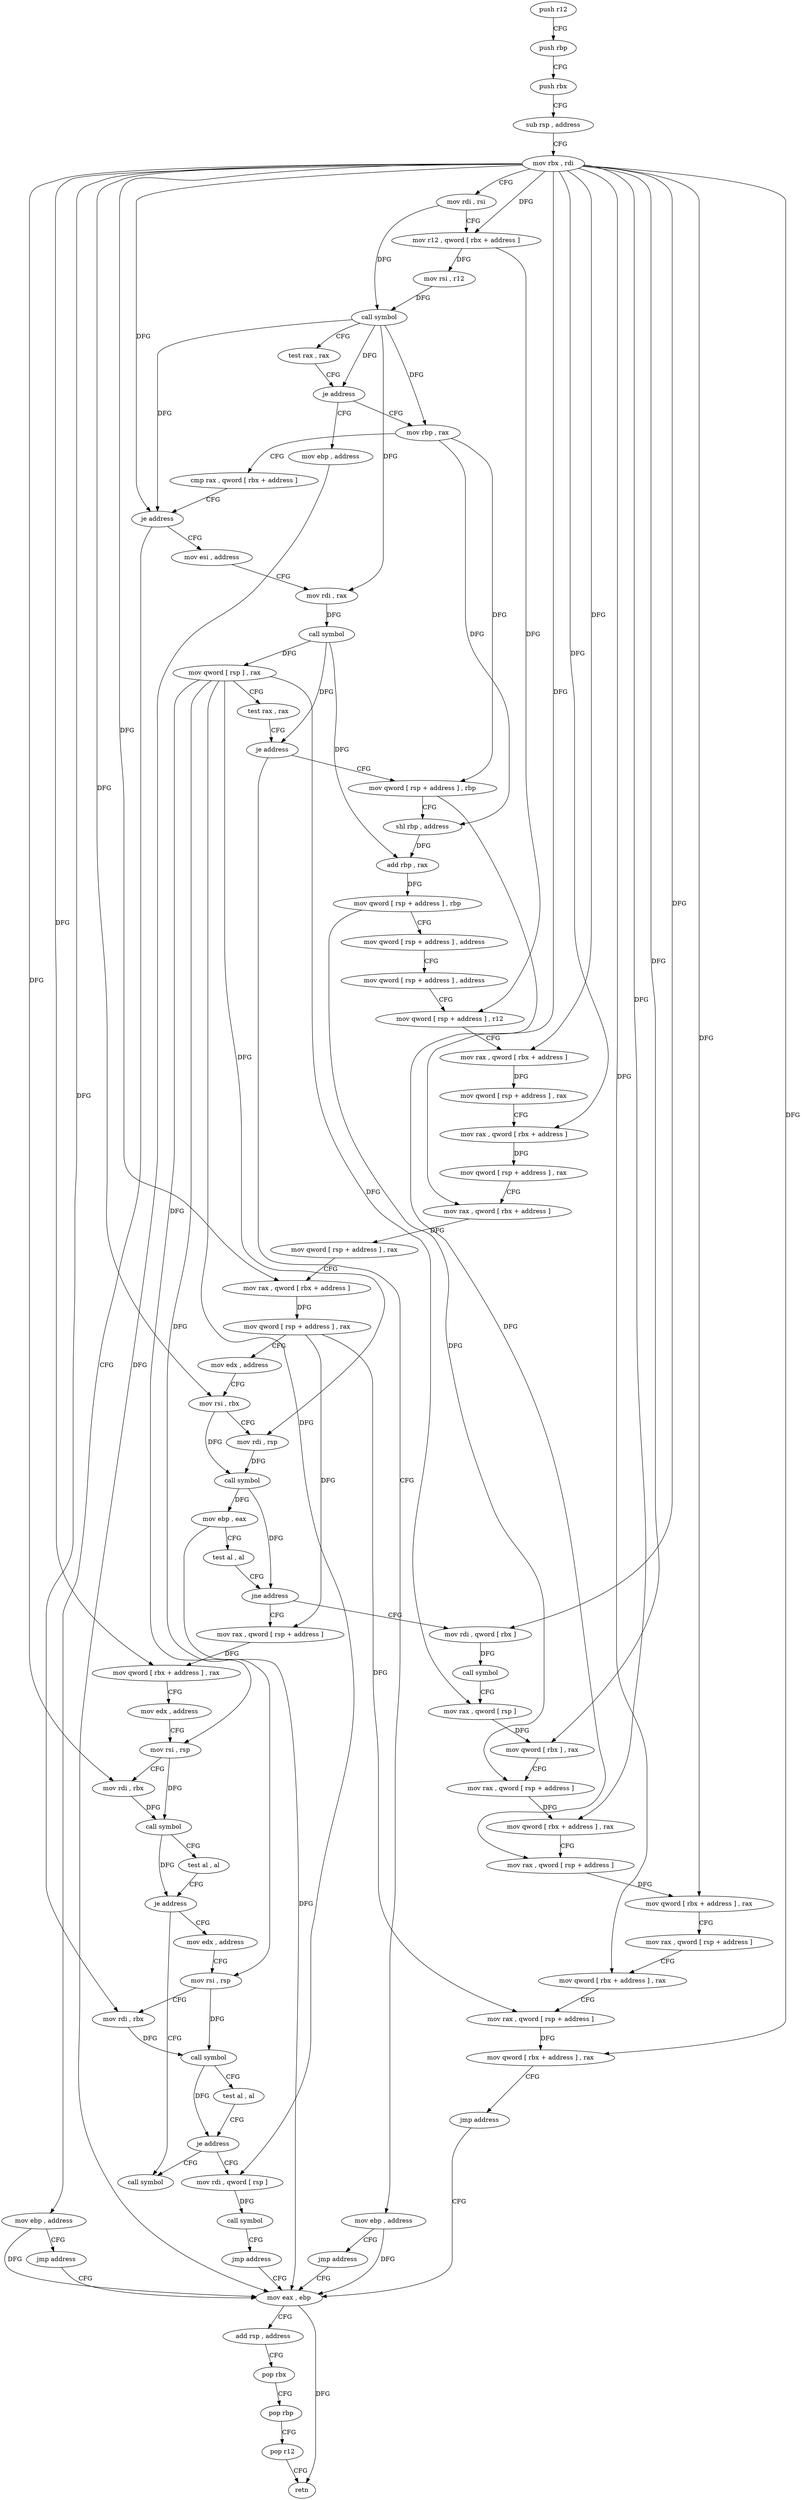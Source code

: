 digraph "func" {
"4277930" [label = "push r12" ]
"4277932" [label = "push rbp" ]
"4277933" [label = "push rbx" ]
"4277934" [label = "sub rsp , address" ]
"4277938" [label = "mov rbx , rdi" ]
"4277941" [label = "mov rdi , rsi" ]
"4277944" [label = "mov r12 , qword [ rbx + address ]" ]
"4277948" [label = "mov rsi , r12" ]
"4277951" [label = "call symbol" ]
"4277956" [label = "test rax , rax" ]
"4277959" [label = "je address" ]
"4278220" [label = "mov ebp , address" ]
"4277965" [label = "mov rbp , rax" ]
"4278225" [label = "mov eax , ebp" ]
"4277968" [label = "cmp rax , qword [ rbx + address ]" ]
"4277972" [label = "je address" ]
"4278236" [label = "mov ebp , address" ]
"4277978" [label = "mov esi , address" ]
"4278241" [label = "jmp address" ]
"4277983" [label = "mov rdi , rax" ]
"4277986" [label = "call symbol" ]
"4277991" [label = "mov qword [ rsp ] , rax" ]
"4277995" [label = "test rax , rax" ]
"4277998" [label = "je address" ]
"4278243" [label = "mov ebp , address" ]
"4278004" [label = "mov qword [ rsp + address ] , rbp" ]
"4278227" [label = "add rsp , address" ]
"4278231" [label = "pop rbx" ]
"4278232" [label = "pop rbp" ]
"4278233" [label = "pop r12" ]
"4278235" [label = "retn" ]
"4278248" [label = "jmp address" ]
"4278009" [label = "shl rbp , address" ]
"4278013" [label = "add rbp , rax" ]
"4278016" [label = "mov qword [ rsp + address ] , rbp" ]
"4278021" [label = "mov qword [ rsp + address ] , address" ]
"4278030" [label = "mov qword [ rsp + address ] , address" ]
"4278039" [label = "mov qword [ rsp + address ] , r12" ]
"4278044" [label = "mov rax , qword [ rbx + address ]" ]
"4278048" [label = "mov qword [ rsp + address ] , rax" ]
"4278053" [label = "mov rax , qword [ rbx + address ]" ]
"4278057" [label = "mov qword [ rsp + address ] , rax" ]
"4278062" [label = "mov rax , qword [ rbx + address ]" ]
"4278066" [label = "mov qword [ rsp + address ] , rax" ]
"4278071" [label = "mov rax , qword [ rbx + address ]" ]
"4278075" [label = "mov qword [ rsp + address ] , rax" ]
"4278080" [label = "mov edx , address" ]
"4278085" [label = "mov rsi , rbx" ]
"4278088" [label = "mov rdi , rsp" ]
"4278091" [label = "call symbol" ]
"4278096" [label = "mov ebp , eax" ]
"4278098" [label = "test al , al" ]
"4278100" [label = "jne address" ]
"4278162" [label = "mov rdi , qword [ rbx ]" ]
"4278102" [label = "mov rax , qword [ rsp + address ]" ]
"4278165" [label = "call symbol" ]
"4278170" [label = "mov rax , qword [ rsp ]" ]
"4278174" [label = "mov qword [ rbx ] , rax" ]
"4278177" [label = "mov rax , qword [ rsp + address ]" ]
"4278182" [label = "mov qword [ rbx + address ] , rax" ]
"4278186" [label = "mov rax , qword [ rsp + address ]" ]
"4278191" [label = "mov qword [ rbx + address ] , rax" ]
"4278195" [label = "mov rax , qword [ rsp + address ]" ]
"4278200" [label = "mov qword [ rbx + address ] , rax" ]
"4278204" [label = "mov rax , qword [ rsp + address ]" ]
"4278209" [label = "mov qword [ rbx + address ] , rax" ]
"4278213" [label = "jmp address" ]
"4278107" [label = "mov qword [ rbx + address ] , rax" ]
"4278111" [label = "mov edx , address" ]
"4278116" [label = "mov rsi , rsp" ]
"4278119" [label = "mov rdi , rbx" ]
"4278122" [label = "call symbol" ]
"4278127" [label = "test al , al" ]
"4278129" [label = "je address" ]
"4278215" [label = "call symbol" ]
"4278131" [label = "mov edx , address" ]
"4278136" [label = "mov rsi , rsp" ]
"4278139" [label = "mov rdi , rbx" ]
"4278142" [label = "call symbol" ]
"4278147" [label = "test al , al" ]
"4278149" [label = "je address" ]
"4278151" [label = "mov rdi , qword [ rsp ]" ]
"4278155" [label = "call symbol" ]
"4278160" [label = "jmp address" ]
"4277930" -> "4277932" [ label = "CFG" ]
"4277932" -> "4277933" [ label = "CFG" ]
"4277933" -> "4277934" [ label = "CFG" ]
"4277934" -> "4277938" [ label = "CFG" ]
"4277938" -> "4277941" [ label = "CFG" ]
"4277938" -> "4277944" [ label = "DFG" ]
"4277938" -> "4277972" [ label = "DFG" ]
"4277938" -> "4278044" [ label = "DFG" ]
"4277938" -> "4278053" [ label = "DFG" ]
"4277938" -> "4278062" [ label = "DFG" ]
"4277938" -> "4278071" [ label = "DFG" ]
"4277938" -> "4278085" [ label = "DFG" ]
"4277938" -> "4278162" [ label = "DFG" ]
"4277938" -> "4278174" [ label = "DFG" ]
"4277938" -> "4278182" [ label = "DFG" ]
"4277938" -> "4278191" [ label = "DFG" ]
"4277938" -> "4278200" [ label = "DFG" ]
"4277938" -> "4278209" [ label = "DFG" ]
"4277938" -> "4278107" [ label = "DFG" ]
"4277938" -> "4278119" [ label = "DFG" ]
"4277938" -> "4278139" [ label = "DFG" ]
"4277941" -> "4277944" [ label = "CFG" ]
"4277941" -> "4277951" [ label = "DFG" ]
"4277944" -> "4277948" [ label = "DFG" ]
"4277944" -> "4278039" [ label = "DFG" ]
"4277948" -> "4277951" [ label = "DFG" ]
"4277951" -> "4277956" [ label = "CFG" ]
"4277951" -> "4277959" [ label = "DFG" ]
"4277951" -> "4277965" [ label = "DFG" ]
"4277951" -> "4277972" [ label = "DFG" ]
"4277951" -> "4277983" [ label = "DFG" ]
"4277956" -> "4277959" [ label = "CFG" ]
"4277959" -> "4278220" [ label = "CFG" ]
"4277959" -> "4277965" [ label = "CFG" ]
"4278220" -> "4278225" [ label = "DFG" ]
"4277965" -> "4277968" [ label = "CFG" ]
"4277965" -> "4278004" [ label = "DFG" ]
"4277965" -> "4278009" [ label = "DFG" ]
"4278225" -> "4278227" [ label = "CFG" ]
"4278225" -> "4278235" [ label = "DFG" ]
"4277968" -> "4277972" [ label = "CFG" ]
"4277972" -> "4278236" [ label = "CFG" ]
"4277972" -> "4277978" [ label = "CFG" ]
"4278236" -> "4278241" [ label = "CFG" ]
"4278236" -> "4278225" [ label = "DFG" ]
"4277978" -> "4277983" [ label = "CFG" ]
"4278241" -> "4278225" [ label = "CFG" ]
"4277983" -> "4277986" [ label = "DFG" ]
"4277986" -> "4277991" [ label = "DFG" ]
"4277986" -> "4277998" [ label = "DFG" ]
"4277986" -> "4278013" [ label = "DFG" ]
"4277991" -> "4277995" [ label = "CFG" ]
"4277991" -> "4278170" [ label = "DFG" ]
"4277991" -> "4278151" [ label = "DFG" ]
"4277991" -> "4278088" [ label = "DFG" ]
"4277991" -> "4278116" [ label = "DFG" ]
"4277991" -> "4278136" [ label = "DFG" ]
"4277995" -> "4277998" [ label = "CFG" ]
"4277998" -> "4278243" [ label = "CFG" ]
"4277998" -> "4278004" [ label = "CFG" ]
"4278243" -> "4278248" [ label = "CFG" ]
"4278243" -> "4278225" [ label = "DFG" ]
"4278004" -> "4278009" [ label = "CFG" ]
"4278004" -> "4278186" [ label = "DFG" ]
"4278227" -> "4278231" [ label = "CFG" ]
"4278231" -> "4278232" [ label = "CFG" ]
"4278232" -> "4278233" [ label = "CFG" ]
"4278233" -> "4278235" [ label = "CFG" ]
"4278248" -> "4278225" [ label = "CFG" ]
"4278009" -> "4278013" [ label = "DFG" ]
"4278013" -> "4278016" [ label = "DFG" ]
"4278016" -> "4278021" [ label = "CFG" ]
"4278016" -> "4278177" [ label = "DFG" ]
"4278021" -> "4278030" [ label = "CFG" ]
"4278030" -> "4278039" [ label = "CFG" ]
"4278039" -> "4278044" [ label = "CFG" ]
"4278044" -> "4278048" [ label = "DFG" ]
"4278048" -> "4278053" [ label = "CFG" ]
"4278053" -> "4278057" [ label = "DFG" ]
"4278057" -> "4278062" [ label = "CFG" ]
"4278062" -> "4278066" [ label = "DFG" ]
"4278066" -> "4278071" [ label = "CFG" ]
"4278071" -> "4278075" [ label = "DFG" ]
"4278075" -> "4278080" [ label = "CFG" ]
"4278075" -> "4278204" [ label = "DFG" ]
"4278075" -> "4278102" [ label = "DFG" ]
"4278080" -> "4278085" [ label = "CFG" ]
"4278085" -> "4278088" [ label = "CFG" ]
"4278085" -> "4278091" [ label = "DFG" ]
"4278088" -> "4278091" [ label = "DFG" ]
"4278091" -> "4278096" [ label = "DFG" ]
"4278091" -> "4278100" [ label = "DFG" ]
"4278096" -> "4278098" [ label = "CFG" ]
"4278096" -> "4278225" [ label = "DFG" ]
"4278098" -> "4278100" [ label = "CFG" ]
"4278100" -> "4278162" [ label = "CFG" ]
"4278100" -> "4278102" [ label = "CFG" ]
"4278162" -> "4278165" [ label = "DFG" ]
"4278102" -> "4278107" [ label = "DFG" ]
"4278165" -> "4278170" [ label = "CFG" ]
"4278170" -> "4278174" [ label = "DFG" ]
"4278174" -> "4278177" [ label = "CFG" ]
"4278177" -> "4278182" [ label = "DFG" ]
"4278182" -> "4278186" [ label = "CFG" ]
"4278186" -> "4278191" [ label = "DFG" ]
"4278191" -> "4278195" [ label = "CFG" ]
"4278195" -> "4278200" [ label = "CFG" ]
"4278200" -> "4278204" [ label = "CFG" ]
"4278204" -> "4278209" [ label = "DFG" ]
"4278209" -> "4278213" [ label = "CFG" ]
"4278213" -> "4278225" [ label = "CFG" ]
"4278107" -> "4278111" [ label = "CFG" ]
"4278111" -> "4278116" [ label = "CFG" ]
"4278116" -> "4278119" [ label = "CFG" ]
"4278116" -> "4278122" [ label = "DFG" ]
"4278119" -> "4278122" [ label = "DFG" ]
"4278122" -> "4278127" [ label = "CFG" ]
"4278122" -> "4278129" [ label = "DFG" ]
"4278127" -> "4278129" [ label = "CFG" ]
"4278129" -> "4278215" [ label = "CFG" ]
"4278129" -> "4278131" [ label = "CFG" ]
"4278131" -> "4278136" [ label = "CFG" ]
"4278136" -> "4278139" [ label = "CFG" ]
"4278136" -> "4278142" [ label = "DFG" ]
"4278139" -> "4278142" [ label = "DFG" ]
"4278142" -> "4278147" [ label = "CFG" ]
"4278142" -> "4278149" [ label = "DFG" ]
"4278147" -> "4278149" [ label = "CFG" ]
"4278149" -> "4278215" [ label = "CFG" ]
"4278149" -> "4278151" [ label = "CFG" ]
"4278151" -> "4278155" [ label = "DFG" ]
"4278155" -> "4278160" [ label = "CFG" ]
"4278160" -> "4278225" [ label = "CFG" ]
}
